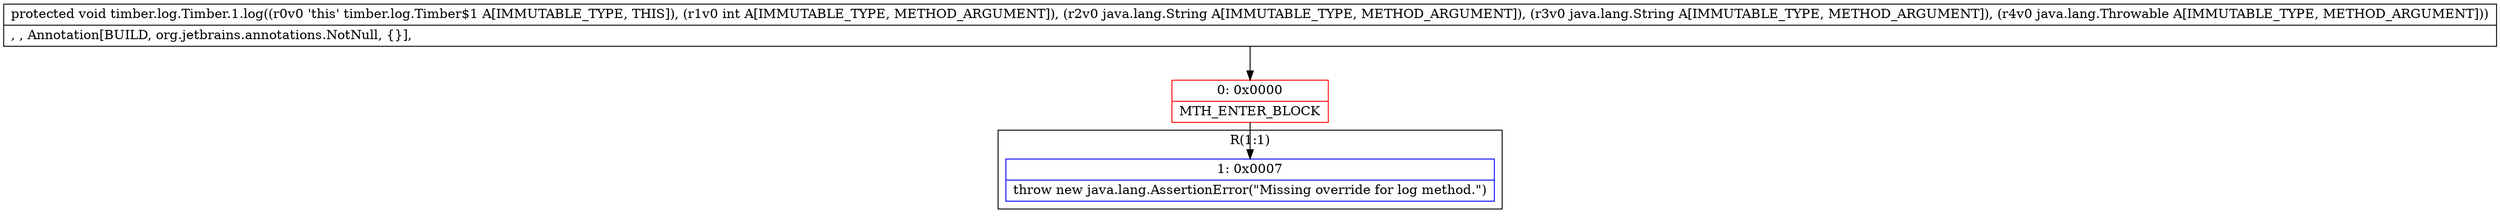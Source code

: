 digraph "CFG fortimber.log.Timber.1.log(ILjava\/lang\/String;Ljava\/lang\/String;Ljava\/lang\/Throwable;)V" {
subgraph cluster_Region_1720724421 {
label = "R(1:1)";
node [shape=record,color=blue];
Node_1 [shape=record,label="{1\:\ 0x0007|throw new java.lang.AssertionError(\"Missing override for log method.\")\l}"];
}
Node_0 [shape=record,color=red,label="{0\:\ 0x0000|MTH_ENTER_BLOCK\l}"];
MethodNode[shape=record,label="{protected void timber.log.Timber.1.log((r0v0 'this' timber.log.Timber$1 A[IMMUTABLE_TYPE, THIS]), (r1v0 int A[IMMUTABLE_TYPE, METHOD_ARGUMENT]), (r2v0 java.lang.String A[IMMUTABLE_TYPE, METHOD_ARGUMENT]), (r3v0 java.lang.String A[IMMUTABLE_TYPE, METHOD_ARGUMENT]), (r4v0 java.lang.Throwable A[IMMUTABLE_TYPE, METHOD_ARGUMENT]))  | , , Annotation[BUILD, org.jetbrains.annotations.NotNull, \{\}], \l}"];
MethodNode -> Node_0;
Node_0 -> Node_1;
}

